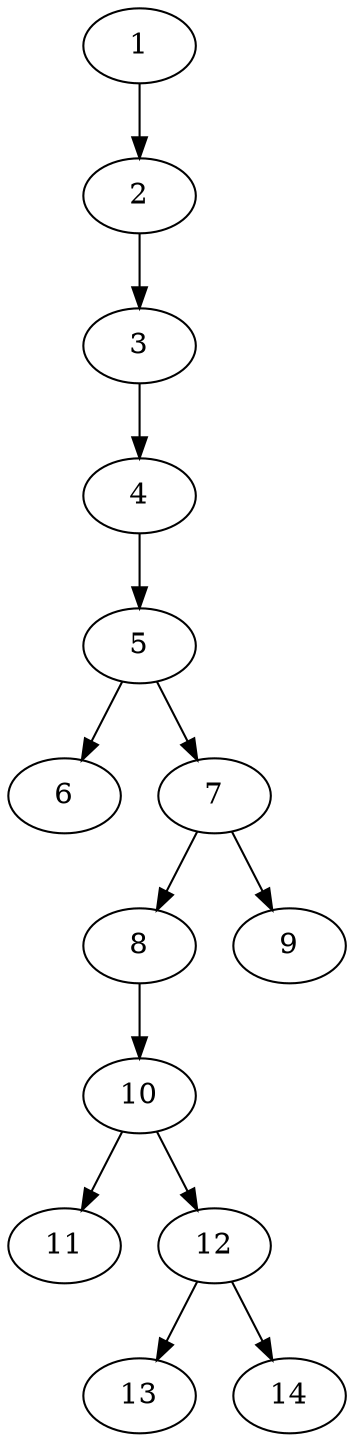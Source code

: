 // DAG (tier=1-easy, mode=compute, n=14, ccr=0.294, fat=0.405, density=0.221, regular=0.691, jump=0.047, mindata=262144, maxdata=2097152)
// DAG automatically generated by daggen at Sun Aug 24 16:33:32 2025
// /home/ermia/Project/Environments/daggen/bin/daggen --dot --ccr 0.294 --fat 0.405 --regular 0.691 --density 0.221 --jump 0.047 --mindata 262144 --maxdata 2097152 -n 14 
digraph G {
  1 [size="6096553931750506496", alpha="0.16", expect_size="3048276965875253248"]
  1 -> 2 [size ="26698053582848"]
  2 [size="34998825523551888", alpha="0.05", expect_size="17499412761775944"]
  2 -> 3 [size ="15859712000000"]
  3 [size="202034586650400", alpha="0.10", expect_size="101017293325200"]
  3 -> 4 [size ="3788161155072"]
  4 [size="68309396900549", alpha="0.04", expect_size="34154698450274"]
  4 -> 5 [size ="2320926507008"]
  5 [size="303320294810016", alpha="0.12", expect_size="151660147405008"]
  5 -> 6 [size ="14439680049152"]
  5 -> 7 [size ="14439680049152"]
  6 [size="8259263367663845376", alpha="0.06", expect_size="4129631683831922688"]
  7 [size="1667345294020313088", alpha="0.04", expect_size="833672647010156544"]
  7 -> 8 [size ="11248821338112"]
  7 -> 9 [size ="11248821338112"]
  8 [size="36863040148453944", alpha="0.09", expect_size="18431520074226972"]
  8 -> 10 [size ="15333570117632"]
  9 [size="1229485507356159", alpha="0.13", expect_size="614742753678079"]
  10 [size="958911950962556928", alpha="0.13", expect_size="479455975481278464"]
  10 -> 11 [size ="7779335012352"]
  10 -> 12 [size ="7779335012352"]
  11 [size="947012456306180096", alpha="0.11", expect_size="473506228153090048"]
  12 [size="1713103354978614", alpha="0.13", expect_size="856551677489307"]
  12 -> 13 [size ="1192264466432"]
  12 -> 14 [size ="1192264466432"]
  13 [size="56011307297144104", alpha="0.15", expect_size="28005653648572052"]
  14 [size="83009666153447424", alpha="0.12", expect_size="41504833076723712"]
}